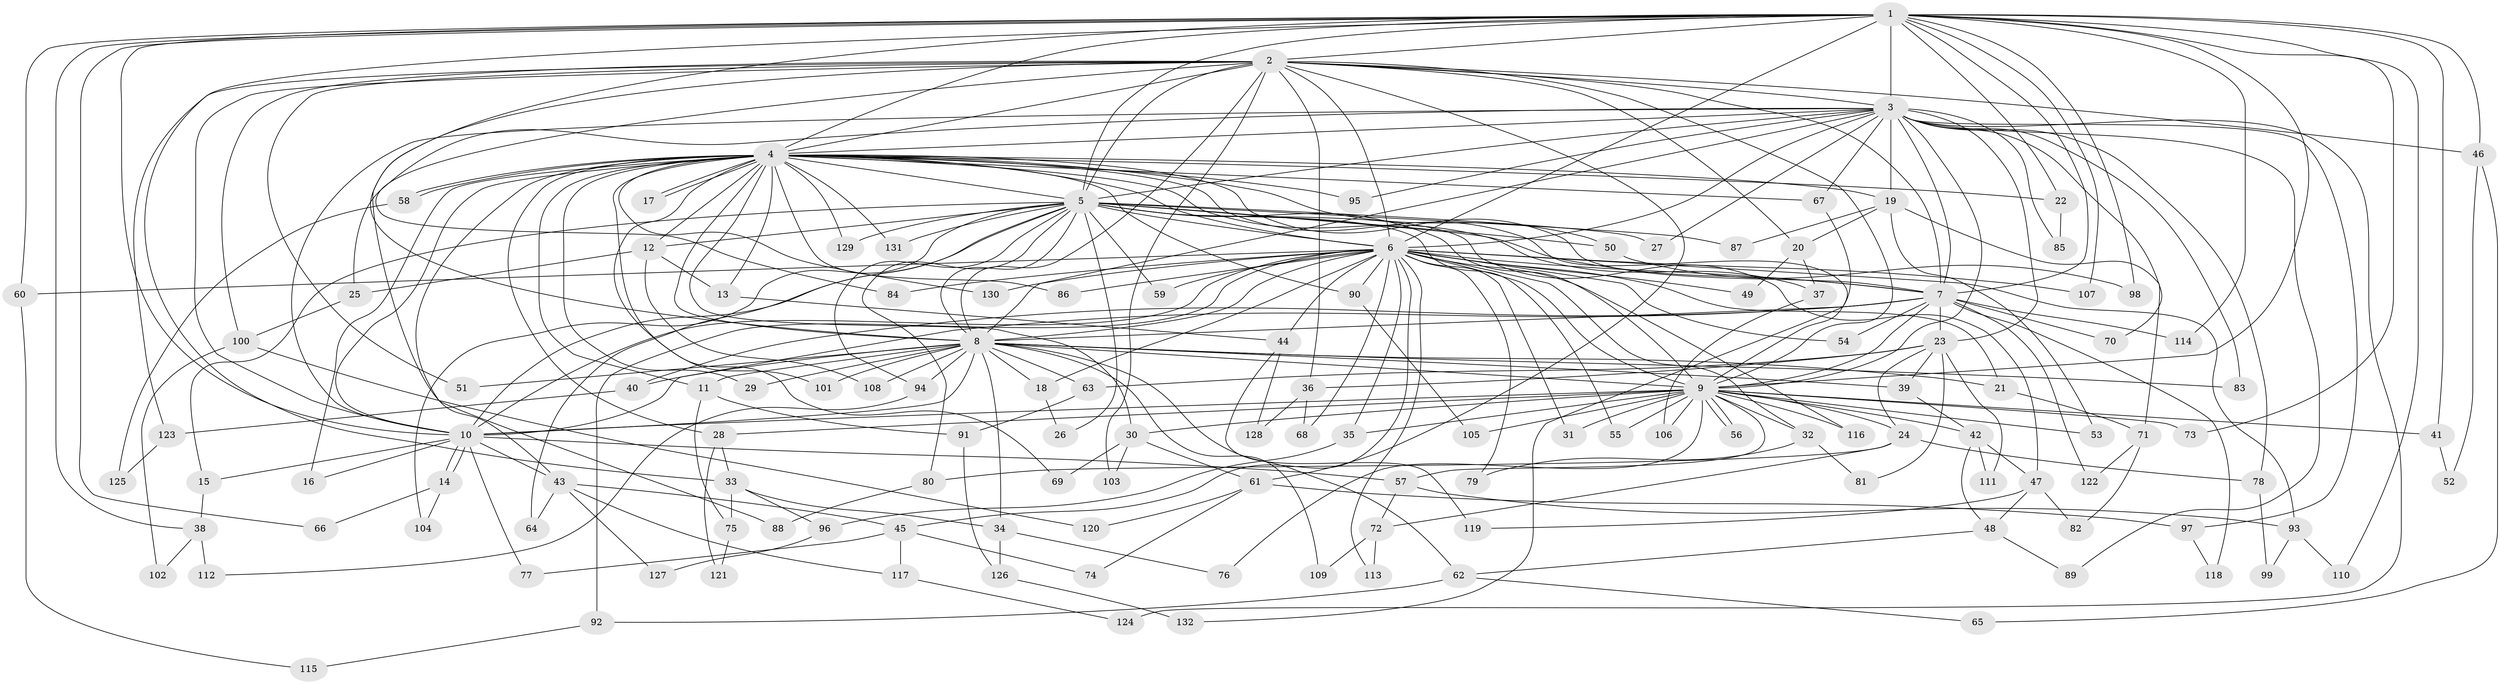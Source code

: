// coarse degree distribution, {20: 0.02564102564102564, 1: 0.3076923076923077, 2: 0.4358974358974359, 3: 0.10256410256410256, 8: 0.02564102564102564, 16: 0.02564102564102564, 11: 0.02564102564102564, 19: 0.02564102564102564, 4: 0.02564102564102564}
// Generated by graph-tools (version 1.1) at 2025/47/03/04/25 21:47:23]
// undirected, 132 vertices, 289 edges
graph export_dot {
graph [start="1"]
  node [color=gray90,style=filled];
  1;
  2;
  3;
  4;
  5;
  6;
  7;
  8;
  9;
  10;
  11;
  12;
  13;
  14;
  15;
  16;
  17;
  18;
  19;
  20;
  21;
  22;
  23;
  24;
  25;
  26;
  27;
  28;
  29;
  30;
  31;
  32;
  33;
  34;
  35;
  36;
  37;
  38;
  39;
  40;
  41;
  42;
  43;
  44;
  45;
  46;
  47;
  48;
  49;
  50;
  51;
  52;
  53;
  54;
  55;
  56;
  57;
  58;
  59;
  60;
  61;
  62;
  63;
  64;
  65;
  66;
  67;
  68;
  69;
  70;
  71;
  72;
  73;
  74;
  75;
  76;
  77;
  78;
  79;
  80;
  81;
  82;
  83;
  84;
  85;
  86;
  87;
  88;
  89;
  90;
  91;
  92;
  93;
  94;
  95;
  96;
  97;
  98;
  99;
  100;
  101;
  102;
  103;
  104;
  105;
  106;
  107;
  108;
  109;
  110;
  111;
  112;
  113;
  114;
  115;
  116;
  117;
  118;
  119;
  120;
  121;
  122;
  123;
  124;
  125;
  126;
  127;
  128;
  129;
  130;
  131;
  132;
  1 -- 2;
  1 -- 3;
  1 -- 4;
  1 -- 5;
  1 -- 6;
  1 -- 7;
  1 -- 8;
  1 -- 9;
  1 -- 10;
  1 -- 22;
  1 -- 33;
  1 -- 38;
  1 -- 41;
  1 -- 46;
  1 -- 60;
  1 -- 66;
  1 -- 73;
  1 -- 98;
  1 -- 107;
  1 -- 110;
  1 -- 114;
  2 -- 3;
  2 -- 4;
  2 -- 5;
  2 -- 6;
  2 -- 7;
  2 -- 8;
  2 -- 9;
  2 -- 10;
  2 -- 20;
  2 -- 36;
  2 -- 43;
  2 -- 46;
  2 -- 51;
  2 -- 61;
  2 -- 84;
  2 -- 100;
  2 -- 103;
  2 -- 123;
  3 -- 4;
  3 -- 5;
  3 -- 6;
  3 -- 7;
  3 -- 8;
  3 -- 9;
  3 -- 10;
  3 -- 19;
  3 -- 23;
  3 -- 25;
  3 -- 27;
  3 -- 67;
  3 -- 70;
  3 -- 78;
  3 -- 83;
  3 -- 85;
  3 -- 89;
  3 -- 95;
  3 -- 97;
  3 -- 124;
  4 -- 5;
  4 -- 6;
  4 -- 7;
  4 -- 8;
  4 -- 9;
  4 -- 10;
  4 -- 11;
  4 -- 12;
  4 -- 13;
  4 -- 16;
  4 -- 17;
  4 -- 17;
  4 -- 19;
  4 -- 22;
  4 -- 28;
  4 -- 29;
  4 -- 30;
  4 -- 37;
  4 -- 50;
  4 -- 58;
  4 -- 58;
  4 -- 67;
  4 -- 69;
  4 -- 86;
  4 -- 88;
  4 -- 90;
  4 -- 95;
  4 -- 101;
  4 -- 129;
  4 -- 130;
  4 -- 131;
  5 -- 6;
  5 -- 7;
  5 -- 8;
  5 -- 9;
  5 -- 10;
  5 -- 12;
  5 -- 15;
  5 -- 26;
  5 -- 27;
  5 -- 47;
  5 -- 50;
  5 -- 55;
  5 -- 59;
  5 -- 64;
  5 -- 80;
  5 -- 87;
  5 -- 94;
  5 -- 104;
  5 -- 129;
  5 -- 131;
  6 -- 7;
  6 -- 8;
  6 -- 9;
  6 -- 10;
  6 -- 18;
  6 -- 21;
  6 -- 31;
  6 -- 32;
  6 -- 35;
  6 -- 44;
  6 -- 45;
  6 -- 49;
  6 -- 54;
  6 -- 59;
  6 -- 60;
  6 -- 68;
  6 -- 79;
  6 -- 84;
  6 -- 86;
  6 -- 90;
  6 -- 92;
  6 -- 93;
  6 -- 107;
  6 -- 113;
  6 -- 116;
  6 -- 130;
  7 -- 8;
  7 -- 9;
  7 -- 10;
  7 -- 23;
  7 -- 40;
  7 -- 54;
  7 -- 70;
  7 -- 114;
  7 -- 118;
  7 -- 122;
  8 -- 9;
  8 -- 10;
  8 -- 11;
  8 -- 18;
  8 -- 21;
  8 -- 29;
  8 -- 34;
  8 -- 39;
  8 -- 40;
  8 -- 51;
  8 -- 62;
  8 -- 63;
  8 -- 83;
  8 -- 94;
  8 -- 101;
  8 -- 108;
  8 -- 109;
  9 -- 10;
  9 -- 24;
  9 -- 28;
  9 -- 30;
  9 -- 31;
  9 -- 32;
  9 -- 35;
  9 -- 41;
  9 -- 42;
  9 -- 53;
  9 -- 55;
  9 -- 56;
  9 -- 56;
  9 -- 57;
  9 -- 73;
  9 -- 76;
  9 -- 105;
  9 -- 106;
  9 -- 116;
  10 -- 14;
  10 -- 14;
  10 -- 15;
  10 -- 16;
  10 -- 43;
  10 -- 57;
  10 -- 77;
  11 -- 75;
  11 -- 91;
  12 -- 13;
  12 -- 25;
  12 -- 108;
  13 -- 44;
  14 -- 66;
  14 -- 104;
  15 -- 38;
  18 -- 26;
  19 -- 20;
  19 -- 53;
  19 -- 71;
  19 -- 87;
  20 -- 37;
  20 -- 49;
  21 -- 71;
  22 -- 85;
  23 -- 24;
  23 -- 36;
  23 -- 39;
  23 -- 63;
  23 -- 81;
  23 -- 111;
  24 -- 72;
  24 -- 78;
  24 -- 80;
  25 -- 100;
  28 -- 33;
  28 -- 121;
  30 -- 61;
  30 -- 69;
  30 -- 103;
  32 -- 79;
  32 -- 81;
  33 -- 34;
  33 -- 75;
  33 -- 96;
  34 -- 76;
  34 -- 126;
  35 -- 96;
  36 -- 68;
  36 -- 128;
  37 -- 106;
  38 -- 102;
  38 -- 112;
  39 -- 42;
  40 -- 123;
  41 -- 52;
  42 -- 47;
  42 -- 48;
  42 -- 111;
  43 -- 45;
  43 -- 64;
  43 -- 117;
  43 -- 127;
  44 -- 119;
  44 -- 128;
  45 -- 74;
  45 -- 77;
  45 -- 117;
  46 -- 52;
  46 -- 65;
  47 -- 48;
  47 -- 82;
  47 -- 119;
  48 -- 62;
  48 -- 89;
  50 -- 98;
  57 -- 72;
  57 -- 93;
  58 -- 125;
  60 -- 115;
  61 -- 74;
  61 -- 97;
  61 -- 120;
  62 -- 65;
  62 -- 92;
  63 -- 91;
  67 -- 132;
  71 -- 82;
  71 -- 122;
  72 -- 109;
  72 -- 113;
  75 -- 121;
  78 -- 99;
  80 -- 88;
  90 -- 105;
  91 -- 126;
  92 -- 115;
  93 -- 99;
  93 -- 110;
  94 -- 112;
  96 -- 127;
  97 -- 118;
  100 -- 102;
  100 -- 120;
  117 -- 124;
  123 -- 125;
  126 -- 132;
}
